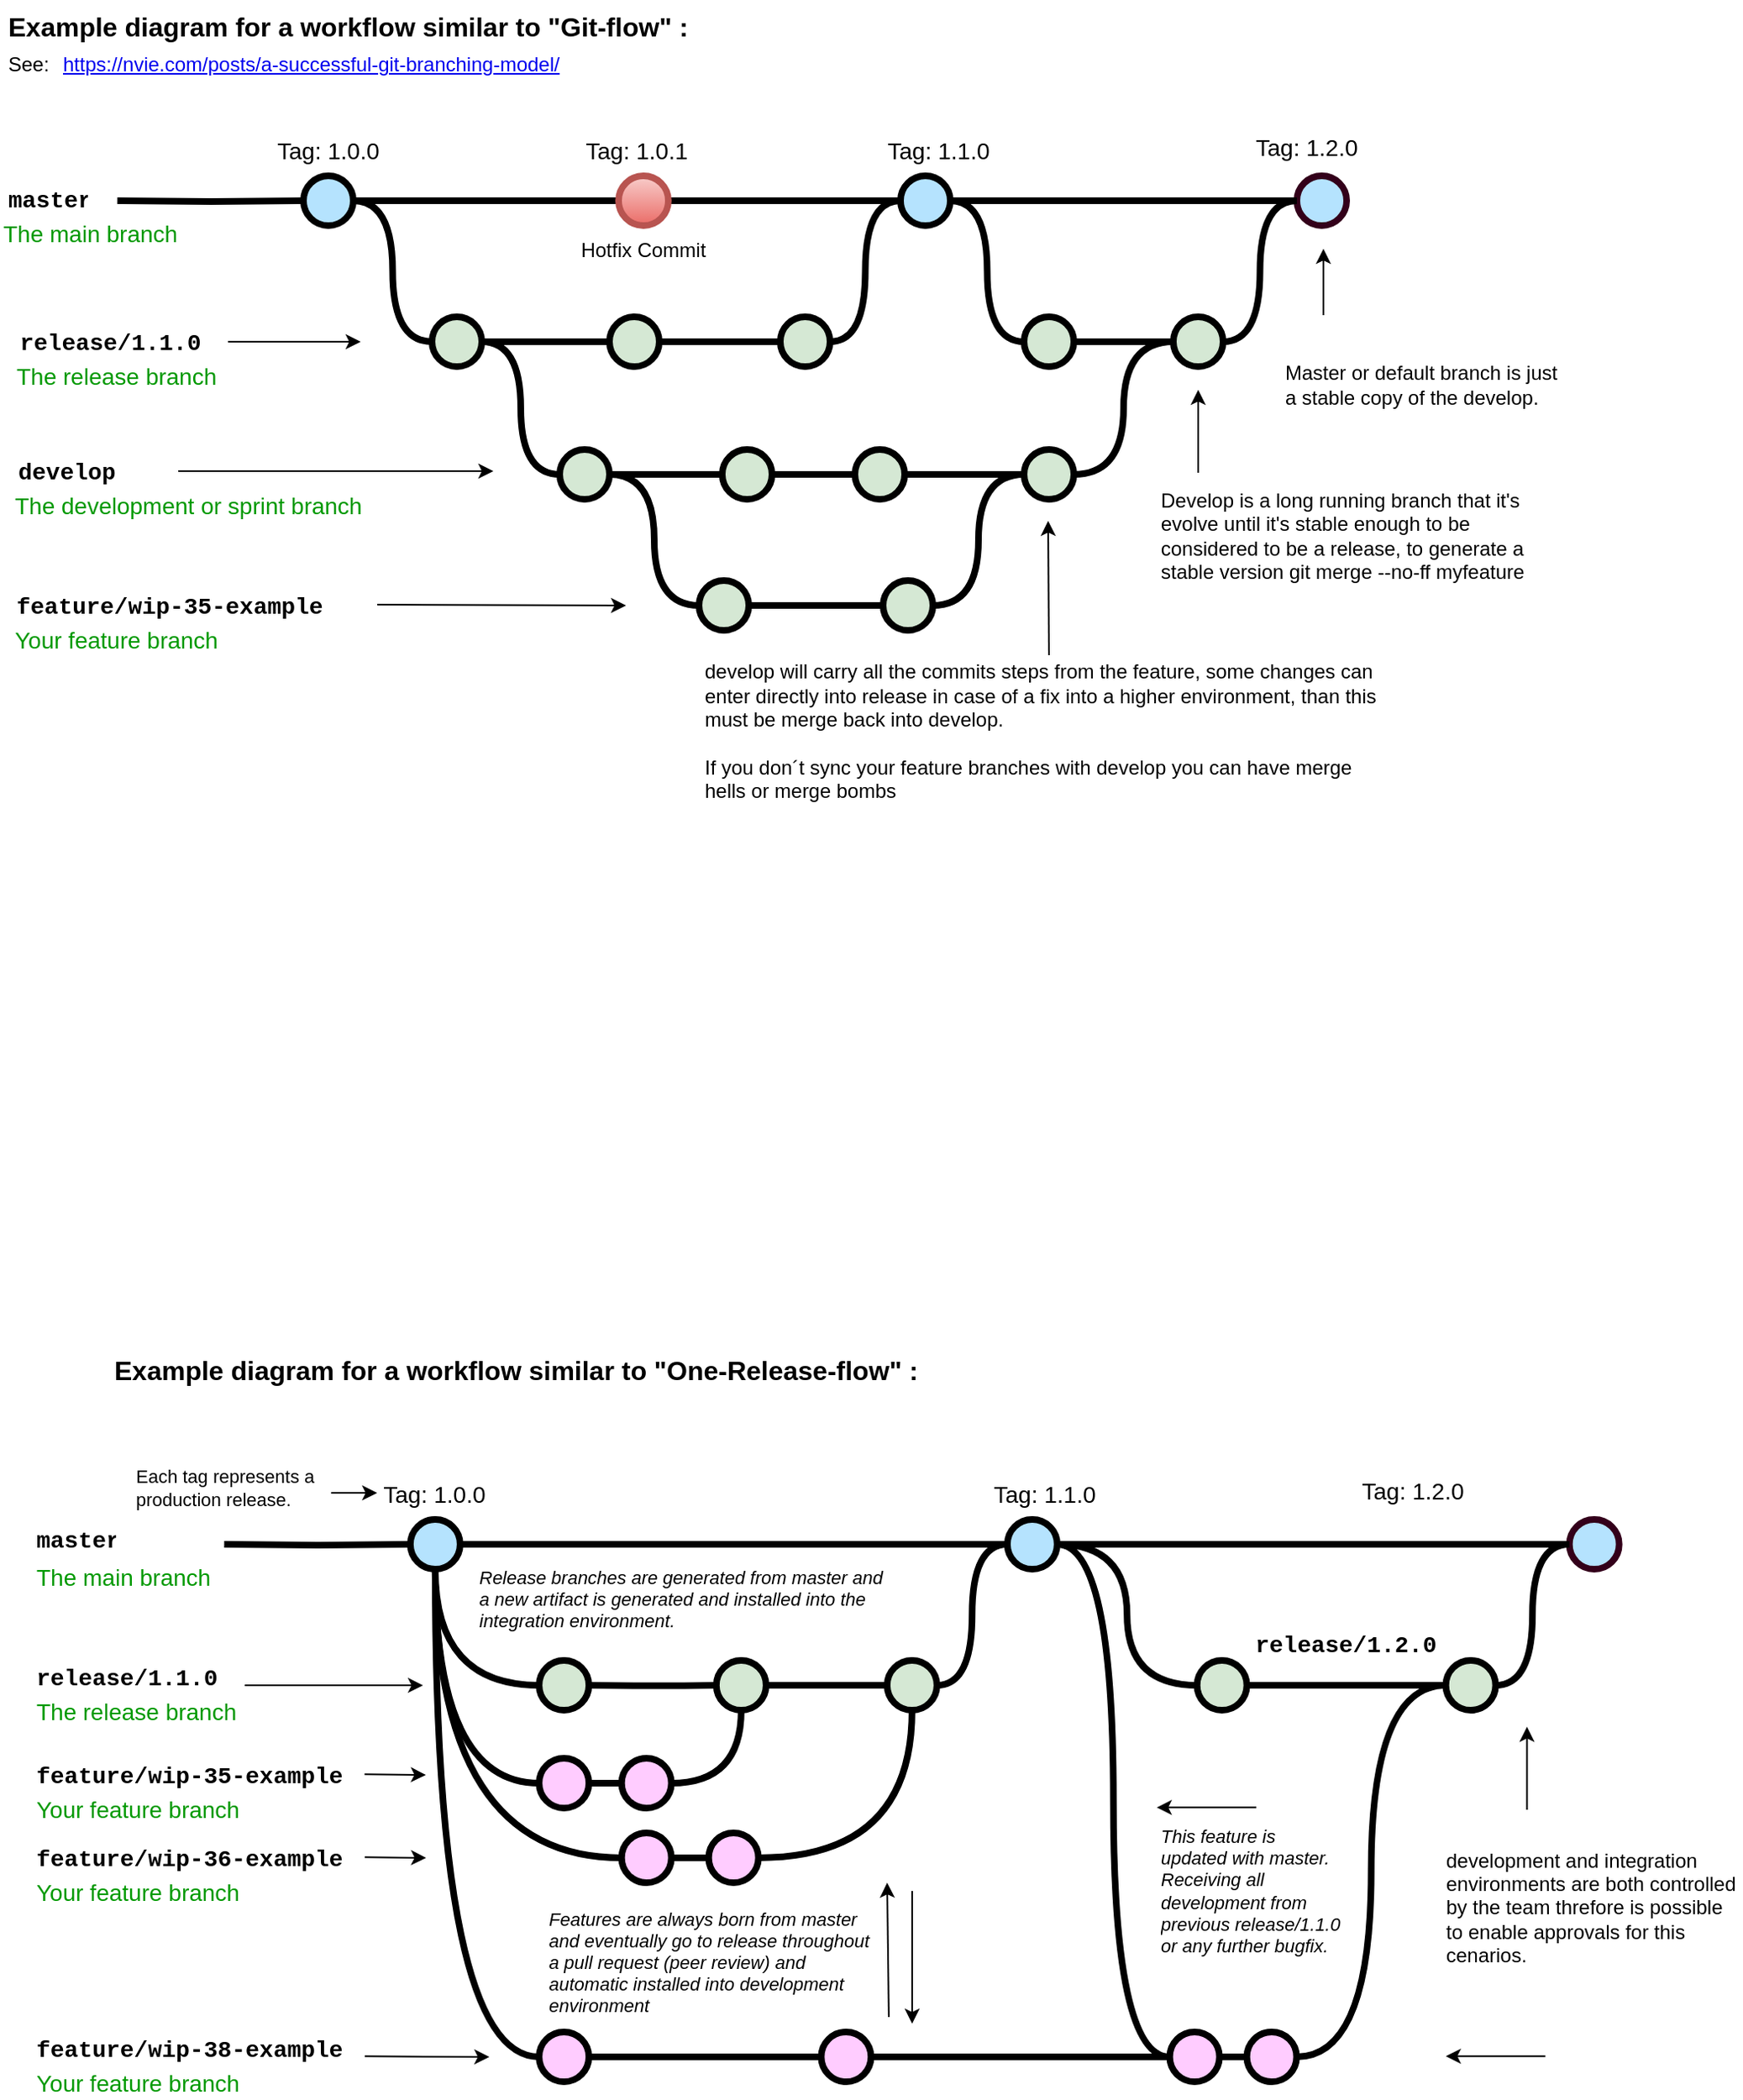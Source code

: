 <mxfile version="21.8.2" type="github">
  <diagram id="yPxyJZ8AM_hMuL3Unpa9" name="complex gitflow">
    <mxGraphModel dx="1155" dy="772" grid="1" gridSize="10" guides="1" tooltips="1" connect="1" arrows="1" fold="1" page="1" pageScale="1" pageWidth="1100" pageHeight="850" math="0" shadow="0">
      <root>
        <mxCell id="0" />
        <mxCell id="1" parent="0" />
        <mxCell id="uWUnNED6HEl2aK5fdaIb-7" value="Hotfix Commit" style="text;html=1;strokeColor=none;fillColor=none;align=center;verticalAlign=middle;whiteSpace=wrap;overflow=hidden;" parent="1" vertex="1">
          <mxGeometry x="358" y="156" width="80" height="30" as="geometry" />
        </mxCell>
        <mxCell id="uWUnNED6HEl2aK5fdaIb-8" value="" style="edgeStyle=orthogonalEdgeStyle;rounded=0;html=1;jettySize=auto;orthogonalLoop=1;plain-blue;endArrow=none;endFill=0;strokeWidth=4;strokeColor=#000000;entryX=0;entryY=0.5;entryDx=0;entryDy=0;entryPerimeter=0;" parent="1" source="uWUnNED6HEl2aK5fdaIb-10" target="9hBKPDzoitwpIBdzFDQ7-16" edge="1">
          <mxGeometry x="292.25" y="211" as="geometry">
            <mxPoint x="373" y="141" as="targetPoint" />
          </mxGeometry>
        </mxCell>
        <mxCell id="uWUnNED6HEl2aK5fdaIb-9" style="edgeStyle=orthogonalEdgeStyle;curved=1;rounded=0;html=1;exitX=1;exitY=0.5;exitPerimeter=0;entryX=0;entryY=0.5;entryPerimeter=0;endArrow=none;endFill=0;jettySize=auto;orthogonalLoop=1;strokeWidth=4;fontSize=15;" parent="1" source="uWUnNED6HEl2aK5fdaIb-10" target="uWUnNED6HEl2aK5fdaIb-15" edge="1">
          <mxGeometry relative="1" as="geometry" />
        </mxCell>
        <mxCell id="uWUnNED6HEl2aK5fdaIb-10" value="" style="verticalLabelPosition=bottom;verticalAlign=top;html=1;strokeWidth=4;shape=mxgraph.flowchart.on-page_reference;plain-blue;gradientColor=none;fillColor=#B5E3Fe;strokeColor=#000000;" parent="1" vertex="1">
          <mxGeometry x="193" y="126" width="30" height="30" as="geometry" />
        </mxCell>
        <mxCell id="uWUnNED6HEl2aK5fdaIb-80" value="" style="edgeStyle=orthogonalEdgeStyle;curved=1;rounded=0;orthogonalLoop=1;jettySize=auto;html=1;endArrow=none;endFill=0;strokeWidth=4;entryX=0;entryY=0.5;entryDx=0;entryDy=0;entryPerimeter=0;" parent="1" source="uWUnNED6HEl2aK5fdaIb-11" target="uWUnNED6HEl2aK5fdaIb-109" edge="1">
          <mxGeometry relative="1" as="geometry">
            <mxPoint x="665.25" y="141" as="targetPoint" />
          </mxGeometry>
        </mxCell>
        <mxCell id="uWUnNED6HEl2aK5fdaIb-105" style="edgeStyle=orthogonalEdgeStyle;curved=1;rounded=0;orthogonalLoop=1;jettySize=auto;html=1;exitX=1;exitY=0.5;exitDx=0;exitDy=0;exitPerimeter=0;entryX=0;entryY=0.5;entryDx=0;entryDy=0;entryPerimeter=0;endArrow=none;endFill=0;strokeWidth=4;fontFamily=Courier New;fontColor=#009900;" parent="1" source="uWUnNED6HEl2aK5fdaIb-11" target="uWUnNED6HEl2aK5fdaIb-104" edge="1">
          <mxGeometry relative="1" as="geometry" />
        </mxCell>
        <mxCell id="uWUnNED6HEl2aK5fdaIb-11" value="" style="verticalLabelPosition=bottom;verticalAlign=top;html=1;strokeWidth=4;shape=mxgraph.flowchart.on-page_reference;plain-blue;gradientColor=none;strokeColor=#000000;fillColor=#B5E3FE;" parent="1" vertex="1">
          <mxGeometry x="553" y="126" width="30" height="30" as="geometry" />
        </mxCell>
        <mxCell id="uWUnNED6HEl2aK5fdaIb-109" value="" style="verticalLabelPosition=bottom;verticalAlign=top;html=1;strokeWidth=4;shape=mxgraph.flowchart.on-page_reference;plain-blue;gradientColor=none;strokeColor=#33001A;fillColor=#B5E3FE;" parent="1" vertex="1">
          <mxGeometry x="792" y="126" width="30" height="30" as="geometry" />
        </mxCell>
        <mxCell id="uWUnNED6HEl2aK5fdaIb-12" value="" style="edgeStyle=orthogonalEdgeStyle;rounded=0;html=1;jettySize=auto;orthogonalLoop=1;strokeWidth=4;endArrow=none;endFill=0;" parent="1" target="uWUnNED6HEl2aK5fdaIb-10" edge="1">
          <mxGeometry x="192.25" y="211" as="geometry">
            <mxPoint x="80.75" y="141" as="sourcePoint" />
          </mxGeometry>
        </mxCell>
        <mxCell id="uWUnNED6HEl2aK5fdaIb-13" value="master" style="text;html=1;strokeColor=none;fillColor=none;align=center;verticalAlign=middle;whiteSpace=wrap;overflow=hidden;fontSize=14;fontStyle=1;fontFamily=Courier New;" parent="1" vertex="1">
          <mxGeometry x="13.75" y="120" width="50" height="42" as="geometry" />
        </mxCell>
        <mxCell id="uWUnNED6HEl2aK5fdaIb-14" style="edgeStyle=orthogonalEdgeStyle;curved=1;rounded=0;html=1;exitX=1;exitY=0.5;exitPerimeter=0;endArrow=none;endFill=0;jettySize=auto;orthogonalLoop=1;strokeWidth=4;fontSize=15;" parent="1" source="uWUnNED6HEl2aK5fdaIb-15" target="uWUnNED6HEl2aK5fdaIb-17" edge="1">
          <mxGeometry relative="1" as="geometry" />
        </mxCell>
        <mxCell id="uWUnNED6HEl2aK5fdaIb-15" value="" style="verticalLabelPosition=bottom;verticalAlign=top;html=1;strokeWidth=4;shape=mxgraph.flowchart.on-page_reference;plain-purple;gradientColor=none;strokeColor=#000000;fillColor=#D5E8D4;" parent="1" vertex="1">
          <mxGeometry x="270.5" y="211" width="30" height="30" as="geometry" />
        </mxCell>
        <mxCell id="uWUnNED6HEl2aK5fdaIb-16" style="edgeStyle=orthogonalEdgeStyle;curved=1;rounded=0;html=1;exitX=1;exitY=0.5;exitPerimeter=0;entryX=0;entryY=0.5;entryPerimeter=0;endArrow=none;endFill=0;jettySize=auto;orthogonalLoop=1;strokeWidth=4;fontSize=15;" parent="1" source="uWUnNED6HEl2aK5fdaIb-17" target="uWUnNED6HEl2aK5fdaIb-19" edge="1">
          <mxGeometry relative="1" as="geometry" />
        </mxCell>
        <mxCell id="uWUnNED6HEl2aK5fdaIb-17" value="" style="verticalLabelPosition=bottom;verticalAlign=top;html=1;strokeWidth=4;shape=mxgraph.flowchart.on-page_reference;plain-purple;gradientColor=none;strokeColor=#000000;fillColor=#D5E8D4;" parent="1" vertex="1">
          <mxGeometry x="377.5" y="211" width="30" height="30" as="geometry" />
        </mxCell>
        <mxCell id="uWUnNED6HEl2aK5fdaIb-18" style="edgeStyle=orthogonalEdgeStyle;curved=1;rounded=0;html=1;exitX=1;exitY=0.5;exitPerimeter=0;entryX=0;entryY=0.5;entryPerimeter=0;endArrow=none;endFill=0;jettySize=auto;orthogonalLoop=1;strokeWidth=4;fontSize=15;" parent="1" source="uWUnNED6HEl2aK5fdaIb-19" target="uWUnNED6HEl2aK5fdaIb-11" edge="1">
          <mxGeometry relative="1" as="geometry" />
        </mxCell>
        <mxCell id="uWUnNED6HEl2aK5fdaIb-19" value="" style="verticalLabelPosition=bottom;verticalAlign=top;html=1;strokeWidth=4;shape=mxgraph.flowchart.on-page_reference;plain-purple;gradientColor=none;strokeColor=#000000;fillColor=#D5E8D4;" parent="1" vertex="1">
          <mxGeometry x="480.5" y="211" width="30" height="30" as="geometry" />
        </mxCell>
        <mxCell id="uWUnNED6HEl2aK5fdaIb-20" value="release/1.1.0" style="text;html=1;strokeColor=none;fillColor=none;align=left;verticalAlign=middle;whiteSpace=wrap;overflow=hidden;fontSize=14;fontStyle=1;fontFamily=Courier New;" parent="1" vertex="1">
          <mxGeometry x="19.5" y="216" width="240" height="20" as="geometry" />
        </mxCell>
        <mxCell id="uWUnNED6HEl2aK5fdaIb-71" value="" style="edgeStyle=orthogonalEdgeStyle;rounded=0;orthogonalLoop=1;jettySize=auto;html=1;endArrow=none;endFill=0;strokeWidth=4;" parent="1" source="uWUnNED6HEl2aK5fdaIb-69" target="uWUnNED6HEl2aK5fdaIb-70" edge="1">
          <mxGeometry relative="1" as="geometry" />
        </mxCell>
        <mxCell id="uWUnNED6HEl2aK5fdaIb-75" style="edgeStyle=orthogonalEdgeStyle;rounded=0;orthogonalLoop=1;jettySize=auto;html=1;entryX=1;entryY=0.5;entryDx=0;entryDy=0;entryPerimeter=0;endArrow=none;endFill=0;strokeWidth=4;curved=1;" parent="1" source="uWUnNED6HEl2aK5fdaIb-69" target="uWUnNED6HEl2aK5fdaIb-15" edge="1">
          <mxGeometry relative="1" as="geometry" />
        </mxCell>
        <mxCell id="uWUnNED6HEl2aK5fdaIb-94" style="edgeStyle=orthogonalEdgeStyle;curved=1;rounded=0;orthogonalLoop=1;jettySize=auto;html=1;exitX=1;exitY=0.5;exitDx=0;exitDy=0;exitPerimeter=0;entryX=0;entryY=0.5;entryDx=0;entryDy=0;entryPerimeter=0;endArrow=none;endFill=0;strokeWidth=4;fontFamily=Courier New;fontColor=#009900;" parent="1" source="uWUnNED6HEl2aK5fdaIb-69" target="uWUnNED6HEl2aK5fdaIb-82" edge="1">
          <mxGeometry relative="1" as="geometry" />
        </mxCell>
        <mxCell id="uWUnNED6HEl2aK5fdaIb-69" value="" style="verticalLabelPosition=bottom;verticalAlign=top;html=1;strokeWidth=4;shape=mxgraph.flowchart.on-page_reference;plain-purple;gradientColor=none;strokeColor=#000000;fillColor=#D5E8D4;" parent="1" vertex="1">
          <mxGeometry x="347.5" y="291" width="30" height="30" as="geometry" />
        </mxCell>
        <mxCell id="uWUnNED6HEl2aK5fdaIb-78" value="" style="edgeStyle=orthogonalEdgeStyle;curved=1;rounded=0;orthogonalLoop=1;jettySize=auto;html=1;endArrow=none;endFill=0;strokeWidth=4;" parent="1" source="uWUnNED6HEl2aK5fdaIb-70" target="uWUnNED6HEl2aK5fdaIb-77" edge="1">
          <mxGeometry relative="1" as="geometry" />
        </mxCell>
        <mxCell id="uWUnNED6HEl2aK5fdaIb-70" value="" style="verticalLabelPosition=bottom;verticalAlign=top;html=1;strokeWidth=4;shape=mxgraph.flowchart.on-page_reference;plain-purple;gradientColor=none;strokeColor=#000000;fillColor=#D5E8D4;" parent="1" vertex="1">
          <mxGeometry x="445.5" y="291" width="30" height="30" as="geometry" />
        </mxCell>
        <mxCell id="uWUnNED6HEl2aK5fdaIb-96" value="" style="edgeStyle=orthogonalEdgeStyle;curved=1;rounded=0;orthogonalLoop=1;jettySize=auto;html=1;endArrow=none;endFill=0;strokeWidth=4;fontFamily=Courier New;fontColor=#009900;" parent="1" source="uWUnNED6HEl2aK5fdaIb-77" target="uWUnNED6HEl2aK5fdaIb-95" edge="1">
          <mxGeometry relative="1" as="geometry" />
        </mxCell>
        <mxCell id="uWUnNED6HEl2aK5fdaIb-77" value="" style="verticalLabelPosition=bottom;verticalAlign=top;html=1;strokeWidth=4;shape=mxgraph.flowchart.on-page_reference;plain-purple;gradientColor=none;strokeColor=#000000;fillColor=#D5E8D4;" parent="1" vertex="1">
          <mxGeometry x="525.5" y="291" width="30" height="30" as="geometry" />
        </mxCell>
        <mxCell id="uWUnNED6HEl2aK5fdaIb-108" style="edgeStyle=orthogonalEdgeStyle;curved=1;rounded=0;orthogonalLoop=1;jettySize=auto;html=1;entryX=0;entryY=0.5;entryDx=0;entryDy=0;entryPerimeter=0;endArrow=none;endFill=0;strokeWidth=4;fontFamily=Courier New;fontColor=#009900;" parent="1" source="uWUnNED6HEl2aK5fdaIb-95" target="uWUnNED6HEl2aK5fdaIb-106" edge="1">
          <mxGeometry relative="1" as="geometry" />
        </mxCell>
        <mxCell id="uWUnNED6HEl2aK5fdaIb-95" value="" style="verticalLabelPosition=bottom;verticalAlign=top;html=1;strokeWidth=4;shape=mxgraph.flowchart.on-page_reference;plain-purple;gradientColor=none;strokeColor=#000000;fillColor=#D5E8D4;" parent="1" vertex="1">
          <mxGeometry x="627.5" y="291" width="30" height="30" as="geometry" />
        </mxCell>
        <mxCell id="uWUnNED6HEl2aK5fdaIb-76" value="develop" style="text;html=1;strokeColor=none;fillColor=none;align=left;verticalAlign=middle;whiteSpace=wrap;overflow=hidden;fontSize=14;fontStyle=1;fontFamily=Courier New;" parent="1" vertex="1">
          <mxGeometry x="18.5" y="294" width="91" height="20" as="geometry" />
        </mxCell>
        <mxCell id="uWUnNED6HEl2aK5fdaIb-81" value="" style="edgeStyle=orthogonalEdgeStyle;rounded=0;orthogonalLoop=1;jettySize=auto;html=1;endArrow=none;endFill=0;strokeWidth=4;" parent="1" source="uWUnNED6HEl2aK5fdaIb-82" target="uWUnNED6HEl2aK5fdaIb-84" edge="1">
          <mxGeometry relative="1" as="geometry" />
        </mxCell>
        <mxCell id="uWUnNED6HEl2aK5fdaIb-82" value="" style="verticalLabelPosition=bottom;verticalAlign=top;html=1;strokeWidth=4;shape=mxgraph.flowchart.on-page_reference;plain-purple;gradientColor=none;strokeColor=#000000;fillColor=#D5E8D4;" parent="1" vertex="1">
          <mxGeometry x="431.5" y="370" width="30" height="30" as="geometry" />
        </mxCell>
        <mxCell id="uWUnNED6HEl2aK5fdaIb-97" style="edgeStyle=orthogonalEdgeStyle;curved=1;rounded=0;orthogonalLoop=1;jettySize=auto;html=1;exitX=1;exitY=0.5;exitDx=0;exitDy=0;exitPerimeter=0;entryX=0;entryY=0.5;entryDx=0;entryDy=0;entryPerimeter=0;endArrow=none;endFill=0;strokeWidth=4;fontFamily=Courier New;fontColor=#009900;" parent="1" source="uWUnNED6HEl2aK5fdaIb-84" target="uWUnNED6HEl2aK5fdaIb-95" edge="1">
          <mxGeometry relative="1" as="geometry" />
        </mxCell>
        <mxCell id="uWUnNED6HEl2aK5fdaIb-84" value="" style="verticalLabelPosition=bottom;verticalAlign=top;html=1;strokeWidth=4;shape=mxgraph.flowchart.on-page_reference;plain-purple;gradientColor=none;strokeColor=#000000;fillColor=#D5E8D4;" parent="1" vertex="1">
          <mxGeometry x="542.5" y="370" width="30" height="30" as="geometry" />
        </mxCell>
        <mxCell id="uWUnNED6HEl2aK5fdaIb-86" value="feature/wip-35-example feature" style="text;html=1;strokeColor=none;fillColor=none;align=left;verticalAlign=middle;whiteSpace=wrap;overflow=hidden;fontSize=14;fontStyle=1;fontFamily=Courier New;" parent="1" vertex="1">
          <mxGeometry x="18.25" y="375" width="240" height="20" as="geometry" />
        </mxCell>
        <mxCell id="uWUnNED6HEl2aK5fdaIb-87" value="The development or sprint branch" style="text;html=1;strokeColor=none;fillColor=none;align=left;verticalAlign=middle;whiteSpace=wrap;overflow=hidden;fontSize=14;fontStyle=0;fontColor=#009900;" parent="1" vertex="1">
          <mxGeometry x="16.5" y="314" width="240" height="20" as="geometry" />
        </mxCell>
        <mxCell id="uWUnNED6HEl2aK5fdaIb-88" value="Your feature branch" style="text;html=1;strokeColor=none;fillColor=none;align=left;verticalAlign=middle;whiteSpace=wrap;overflow=hidden;fontSize=14;fontStyle=0;fontColor=#009900;" parent="1" vertex="1">
          <mxGeometry x="16.5" y="395" width="240" height="20" as="geometry" />
        </mxCell>
        <mxCell id="uWUnNED6HEl2aK5fdaIb-89" value="The release branch" style="text;html=1;strokeColor=none;fillColor=none;align=left;verticalAlign=middle;whiteSpace=wrap;overflow=hidden;fontSize=14;fontStyle=0;fontColor=#009900;" parent="1" vertex="1">
          <mxGeometry x="17.5" y="236" width="240" height="20" as="geometry" />
        </mxCell>
        <mxCell id="uWUnNED6HEl2aK5fdaIb-90" value="The main branch&lt;br&gt;" style="text;html=1;strokeColor=none;fillColor=none;align=left;verticalAlign=middle;whiteSpace=wrap;overflow=hidden;fontSize=14;fontStyle=0;fontColor=#009900;" parent="1" vertex="1">
          <mxGeometry x="10" y="150" width="146.75" height="20" as="geometry" />
        </mxCell>
        <mxCell id="uWUnNED6HEl2aK5fdaIb-91" value="" style="endArrow=classic;html=1;strokeWidth=1;fontFamily=Courier New;fontColor=#009900;" parent="1" edge="1">
          <mxGeometry width="50" height="50" relative="1" as="geometry">
            <mxPoint x="237.5" y="384.5" as="sourcePoint" />
            <mxPoint x="387.5" y="385" as="targetPoint" />
          </mxGeometry>
        </mxCell>
        <mxCell id="uWUnNED6HEl2aK5fdaIb-92" value="" style="endArrow=classic;html=1;strokeWidth=1;fontFamily=Courier New;fontColor=#009900;" parent="1" edge="1">
          <mxGeometry width="50" height="50" relative="1" as="geometry">
            <mxPoint x="117.5" y="304" as="sourcePoint" />
            <mxPoint x="307.5" y="304" as="targetPoint" />
          </mxGeometry>
        </mxCell>
        <mxCell id="uWUnNED6HEl2aK5fdaIb-93" value="" style="endArrow=classic;html=1;strokeWidth=1;fontFamily=Courier New;fontColor=#009900;" parent="1" edge="1">
          <mxGeometry width="50" height="50" relative="1" as="geometry">
            <mxPoint x="147.5" y="226" as="sourcePoint" />
            <mxPoint x="227.5" y="226" as="targetPoint" />
          </mxGeometry>
        </mxCell>
        <mxCell id="uWUnNED6HEl2aK5fdaIb-101" value="Tag: 1.1.0" style="text;html=1;strokeColor=none;fillColor=none;align=center;verticalAlign=middle;whiteSpace=wrap;overflow=hidden;fontSize=14;" parent="1" vertex="1">
          <mxGeometry x="521" y="100" width="110" height="20" as="geometry" />
        </mxCell>
        <mxCell id="uWUnNED6HEl2aK5fdaIb-103" value="Tag: 1.0.0" style="text;html=1;strokeColor=none;fillColor=none;align=center;verticalAlign=middle;whiteSpace=wrap;overflow=hidden;fontSize=14;" parent="1" vertex="1">
          <mxGeometry x="173" y="100" width="70" height="20" as="geometry" />
        </mxCell>
        <mxCell id="uWUnNED6HEl2aK5fdaIb-107" value="" style="edgeStyle=orthogonalEdgeStyle;curved=1;rounded=0;orthogonalLoop=1;jettySize=auto;html=1;endArrow=none;endFill=0;strokeWidth=4;fontFamily=Courier New;fontColor=#009900;" parent="1" source="uWUnNED6HEl2aK5fdaIb-104" target="uWUnNED6HEl2aK5fdaIb-106" edge="1">
          <mxGeometry relative="1" as="geometry" />
        </mxCell>
        <mxCell id="uWUnNED6HEl2aK5fdaIb-104" value="" style="verticalLabelPosition=bottom;verticalAlign=top;html=1;strokeWidth=4;shape=mxgraph.flowchart.on-page_reference;plain-purple;gradientColor=none;strokeColor=#000000;fillColor=#D5E8D4;" parent="1" vertex="1">
          <mxGeometry x="627.5" y="211" width="30" height="30" as="geometry" />
        </mxCell>
        <mxCell id="uWUnNED6HEl2aK5fdaIb-115" style="edgeStyle=orthogonalEdgeStyle;curved=1;rounded=0;orthogonalLoop=1;jettySize=auto;html=1;entryX=0;entryY=0.5;entryDx=0;entryDy=0;entryPerimeter=0;endArrow=none;endFill=0;strokeWidth=4;fontFamily=Courier New;fontColor=#009900;" parent="1" source="uWUnNED6HEl2aK5fdaIb-106" target="uWUnNED6HEl2aK5fdaIb-109" edge="1">
          <mxGeometry relative="1" as="geometry" />
        </mxCell>
        <mxCell id="uWUnNED6HEl2aK5fdaIb-106" value="" style="verticalLabelPosition=bottom;verticalAlign=top;html=1;strokeWidth=4;shape=mxgraph.flowchart.on-page_reference;plain-purple;gradientColor=none;strokeColor=#000000;fillColor=#D5E8D4;" parent="1" vertex="1">
          <mxGeometry x="717.5" y="211" width="30" height="30" as="geometry" />
        </mxCell>
        <mxCell id="uWUnNED6HEl2aK5fdaIb-116" value="Tag: 1.2.0" style="text;html=1;strokeColor=none;fillColor=none;align=center;verticalAlign=middle;whiteSpace=wrap;overflow=hidden;fontSize=14;" parent="1" vertex="1">
          <mxGeometry x="743" y="98" width="110" height="20" as="geometry" />
        </mxCell>
        <mxCell id="uWUnNED6HEl2aK5fdaIb-117" value="" style="endArrow=classic;html=1;strokeWidth=1;fontFamily=Courier New;fontColor=#009900;exitX=0.5;exitY=0;exitDx=0;exitDy=0;" parent="1" source="fSnZ5vnYTslC5NarKmr_-5" edge="1">
          <mxGeometry width="50" height="50" relative="1" as="geometry">
            <mxPoint x="642" y="565.5" as="sourcePoint" />
            <mxPoint x="642" y="334" as="targetPoint" />
          </mxGeometry>
        </mxCell>
        <mxCell id="fSnZ5vnYTslC5NarKmr_-1" value="" style="endArrow=classic;html=1;strokeWidth=1;fontFamily=Courier New;fontColor=#009900;" parent="1" edge="1">
          <mxGeometry width="50" height="50" relative="1" as="geometry">
            <mxPoint x="732.5" y="305" as="sourcePoint" />
            <mxPoint x="732.5" y="255" as="targetPoint" />
          </mxGeometry>
        </mxCell>
        <mxCell id="fSnZ5vnYTslC5NarKmr_-4" value="Develop is a long running branch that it&#39;s evolve until it&#39;s stable enough to be considered to be a release, to generate a stable version git merge --no-ff myfeature&lt;span style=&quot;text-align: center&quot;&gt;&lt;br&gt;&lt;/span&gt;" style="text;html=1;strokeColor=none;fillColor=none;align=left;verticalAlign=middle;whiteSpace=wrap;overflow=hidden;fontSize=12;fontStyle=0;fontColor=#000000;" parent="1" vertex="1">
          <mxGeometry x="707.5" y="305" width="223.25" height="75" as="geometry" />
        </mxCell>
        <mxCell id="fSnZ5vnYTslC5NarKmr_-5" value="&lt;div style=&quot;&quot;&gt;&lt;span&gt;develop will carry all the commits steps from the feature, some changes can enter directly into release in case of a fix into a higher environment, than this must be merge back into develop.&amp;nbsp;&lt;br&gt;&lt;br&gt;If you don´t sync your feature branches with develop you can have merge hells or merge bombs&lt;/span&gt;&lt;/div&gt;&lt;div style=&quot;&quot;&gt;&lt;span&gt;&lt;br&gt;&lt;/span&gt;&lt;/div&gt;" style="text;html=1;strokeColor=none;fillColor=none;align=left;verticalAlign=middle;whiteSpace=wrap;overflow=hidden;fontSize=12;fontStyle=0;fontColor=#000000;" parent="1" vertex="1">
          <mxGeometry x="433.38" y="415" width="418.25" height="105" as="geometry" />
        </mxCell>
        <UserObject label="Example diagram for a workflow similar to &quot;Git-flow&quot; :" link="https://nvie.com/posts/a-successful-git-branching-model/" id="9hBKPDzoitwpIBdzFDQ7-2">
          <mxCell style="text;whiteSpace=wrap;html=1;fontStyle=1;fontSize=16;" parent="1" vertex="1">
            <mxGeometry x="13" y="20" width="427.75" height="20" as="geometry" />
          </mxCell>
        </UserObject>
        <UserObject label="&lt;a href=&quot;https://nvie.com/posts/a-successful-git-branching-model/&quot;&gt;https://nvie.com/posts/a-successful-git-branching-model/&lt;/a&gt;" link="https://nvie.com/posts/a-successful-git-branching-model/" id="9hBKPDzoitwpIBdzFDQ7-3">
          <mxCell style="text;whiteSpace=wrap;html=1;" parent="1" vertex="1">
            <mxGeometry x="45.75" y="45" width="355" height="20" as="geometry" />
          </mxCell>
        </UserObject>
        <UserObject label="See:" link="https://nvie.com/posts/a-successful-git-branching-model/" id="9hBKPDzoitwpIBdzFDQ7-7">
          <mxCell style="text;whiteSpace=wrap;html=1;" parent="1" vertex="1">
            <mxGeometry x="13" y="45" width="32.75" height="20" as="geometry" />
          </mxCell>
        </UserObject>
        <mxCell id="9hBKPDzoitwpIBdzFDQ7-14" value="" style="endArrow=classic;html=1;strokeWidth=1;fontFamily=Courier New;fontColor=#009900;" parent="1" edge="1">
          <mxGeometry width="50" height="50" relative="1" as="geometry">
            <mxPoint x="808" y="210" as="sourcePoint" />
            <mxPoint x="808" y="170" as="targetPoint" />
          </mxGeometry>
        </mxCell>
        <mxCell id="9hBKPDzoitwpIBdzFDQ7-15" value="&lt;span style=&quot;text-align: center&quot;&gt;Master or default branch is just a stable copy of the develop.&lt;br&gt;&lt;/span&gt;" style="text;html=1;strokeColor=none;fillColor=none;align=left;verticalAlign=middle;whiteSpace=wrap;overflow=hidden;fontSize=12;fontStyle=0;fontColor=#000000;" parent="1" vertex="1">
          <mxGeometry x="783" y="211" width="167.75" height="81" as="geometry" />
        </mxCell>
        <mxCell id="9hBKPDzoitwpIBdzFDQ7-21" value="" style="edgeStyle=orthogonalEdgeStyle;rounded=0;orthogonalLoop=1;jettySize=auto;html=1;fontSize=15;endArrow=none;endFill=0;strokeWidth=4;entryX=0;entryY=0.5;entryDx=0;entryDy=0;entryPerimeter=0;" parent="1" source="9hBKPDzoitwpIBdzFDQ7-16" target="uWUnNED6HEl2aK5fdaIb-11" edge="1">
          <mxGeometry relative="1" as="geometry">
            <mxPoint x="491" y="141" as="targetPoint" />
          </mxGeometry>
        </mxCell>
        <mxCell id="9hBKPDzoitwpIBdzFDQ7-16" value="" style="verticalLabelPosition=bottom;verticalAlign=top;html=1;strokeWidth=4;shape=mxgraph.flowchart.on-page_reference;plain-blue;gradientColor=#EA6B66;strokeColor=#B85450;fillColor=#F8CECC;" parent="1" vertex="1">
          <mxGeometry x="383" y="126" width="30" height="30" as="geometry" />
        </mxCell>
        <mxCell id="9hBKPDzoitwpIBdzFDQ7-61" value="Tag: 1.0.1" style="text;html=1;strokeColor=none;fillColor=none;align=center;verticalAlign=middle;whiteSpace=wrap;overflow=hidden;fontSize=14;" parent="1" vertex="1">
          <mxGeometry x="359.25" y="100" width="70" height="20" as="geometry" />
        </mxCell>
        <mxCell id="QDM2Al_dsE5SoyRe2S7c-2" value="" style="edgeStyle=orthogonalEdgeStyle;rounded=0;html=1;jettySize=auto;orthogonalLoop=1;plain-blue;endArrow=none;endFill=0;strokeWidth=4;strokeColor=#000000;" edge="1" parent="1" source="QDM2Al_dsE5SoyRe2S7c-4">
          <mxGeometry x="292.25" y="211" as="geometry">
            <mxPoint x="475.07" y="951" as="targetPoint" />
          </mxGeometry>
        </mxCell>
        <mxCell id="QDM2Al_dsE5SoyRe2S7c-4" value="" style="verticalLabelPosition=bottom;verticalAlign=top;html=1;strokeWidth=4;shape=mxgraph.flowchart.on-page_reference;plain-blue;gradientColor=none;fillColor=#B5E3Fe;strokeColor=#000000;" vertex="1" parent="1">
          <mxGeometry x="257.44" y="936" width="30" height="30" as="geometry" />
        </mxCell>
        <mxCell id="QDM2Al_dsE5SoyRe2S7c-5" value="" style="edgeStyle=orthogonalEdgeStyle;curved=1;rounded=0;orthogonalLoop=1;jettySize=auto;html=1;endArrow=none;endFill=0;strokeWidth=4;entryX=0;entryY=0.5;entryDx=0;entryDy=0;entryPerimeter=0;" edge="1" parent="1" source="QDM2Al_dsE5SoyRe2S7c-7" target="QDM2Al_dsE5SoyRe2S7c-8">
          <mxGeometry relative="1" as="geometry">
            <mxPoint x="729.69" y="951" as="targetPoint" />
          </mxGeometry>
        </mxCell>
        <mxCell id="QDM2Al_dsE5SoyRe2S7c-6" style="edgeStyle=orthogonalEdgeStyle;curved=1;rounded=0;orthogonalLoop=1;jettySize=auto;html=1;exitX=1;exitY=0.5;exitDx=0;exitDy=0;exitPerimeter=0;entryX=0;entryY=0.5;entryDx=0;entryDy=0;entryPerimeter=0;endArrow=none;endFill=0;strokeWidth=4;fontFamily=Courier New;fontColor=#009900;" edge="1" parent="1" source="QDM2Al_dsE5SoyRe2S7c-7" target="QDM2Al_dsE5SoyRe2S7c-44">
          <mxGeometry relative="1" as="geometry" />
        </mxCell>
        <mxCell id="QDM2Al_dsE5SoyRe2S7c-7" value="" style="verticalLabelPosition=bottom;verticalAlign=top;html=1;strokeWidth=4;shape=mxgraph.flowchart.on-page_reference;plain-blue;gradientColor=none;strokeColor=#000000;fillColor=#B5E3FE;" vertex="1" parent="1">
          <mxGeometry x="617.44" y="936" width="30" height="30" as="geometry" />
        </mxCell>
        <mxCell id="QDM2Al_dsE5SoyRe2S7c-8" value="" style="verticalLabelPosition=bottom;verticalAlign=top;html=1;strokeWidth=4;shape=mxgraph.flowchart.on-page_reference;plain-blue;gradientColor=none;strokeColor=#33001A;fillColor=#B5E3FE;" vertex="1" parent="1">
          <mxGeometry x="956.32" y="936" width="30" height="30" as="geometry" />
        </mxCell>
        <mxCell id="QDM2Al_dsE5SoyRe2S7c-9" value="" style="edgeStyle=orthogonalEdgeStyle;rounded=0;html=1;jettySize=auto;orthogonalLoop=1;strokeWidth=4;endArrow=none;endFill=0;" edge="1" parent="1" target="QDM2Al_dsE5SoyRe2S7c-4">
          <mxGeometry x="192.25" y="211" as="geometry">
            <mxPoint x="145.19" y="951" as="sourcePoint" />
          </mxGeometry>
        </mxCell>
        <mxCell id="QDM2Al_dsE5SoyRe2S7c-10" value="master" style="text;html=1;strokeColor=none;fillColor=none;align=left;verticalAlign=middle;whiteSpace=wrap;overflow=hidden;fontSize=14;fontStyle=1;fontFamily=Courier New;" vertex="1" parent="1">
          <mxGeometry x="30" y="928" width="50" height="42" as="geometry" />
        </mxCell>
        <mxCell id="QDM2Al_dsE5SoyRe2S7c-11" style="edgeStyle=orthogonalEdgeStyle;curved=1;rounded=0;html=1;exitX=1;exitY=0.5;exitPerimeter=0;endArrow=none;endFill=0;jettySize=auto;orthogonalLoop=1;strokeWidth=4;fontSize=15;" edge="1" parent="1" target="QDM2Al_dsE5SoyRe2S7c-14">
          <mxGeometry relative="1" as="geometry">
            <mxPoint x="364.94" y="1036" as="sourcePoint" />
          </mxGeometry>
        </mxCell>
        <mxCell id="QDM2Al_dsE5SoyRe2S7c-13" style="edgeStyle=orthogonalEdgeStyle;curved=1;rounded=0;html=1;exitX=1;exitY=0.5;exitPerimeter=0;entryX=0;entryY=0.5;entryPerimeter=0;endArrow=none;endFill=0;jettySize=auto;orthogonalLoop=1;strokeWidth=4;fontSize=15;" edge="1" parent="1" source="QDM2Al_dsE5SoyRe2S7c-14" target="QDM2Al_dsE5SoyRe2S7c-16">
          <mxGeometry relative="1" as="geometry" />
        </mxCell>
        <mxCell id="QDM2Al_dsE5SoyRe2S7c-14" value="" style="verticalLabelPosition=bottom;verticalAlign=top;html=1;strokeWidth=4;shape=mxgraph.flowchart.on-page_reference;plain-purple;gradientColor=none;strokeColor=#000000;fillColor=#D5E8D4;" vertex="1" parent="1">
          <mxGeometry x="441.94" y="1021" width="30" height="30" as="geometry" />
        </mxCell>
        <mxCell id="QDM2Al_dsE5SoyRe2S7c-15" style="edgeStyle=orthogonalEdgeStyle;curved=1;rounded=0;html=1;exitX=1;exitY=0.5;exitPerimeter=0;entryX=0;entryY=0.5;entryPerimeter=0;endArrow=none;endFill=0;jettySize=auto;orthogonalLoop=1;strokeWidth=4;fontSize=15;" edge="1" parent="1" source="QDM2Al_dsE5SoyRe2S7c-16" target="QDM2Al_dsE5SoyRe2S7c-7">
          <mxGeometry relative="1" as="geometry" />
        </mxCell>
        <mxCell id="QDM2Al_dsE5SoyRe2S7c-16" value="" style="verticalLabelPosition=bottom;verticalAlign=top;html=1;strokeWidth=4;shape=mxgraph.flowchart.on-page_reference;plain-purple;gradientColor=none;strokeColor=#000000;fillColor=#D5E8D4;" vertex="1" parent="1">
          <mxGeometry x="544.94" y="1021" width="30" height="30" as="geometry" />
        </mxCell>
        <mxCell id="QDM2Al_dsE5SoyRe2S7c-17" value="release/1.2.0" style="text;html=1;strokeColor=none;fillColor=none;align=left;verticalAlign=middle;whiteSpace=wrap;overflow=hidden;fontSize=14;fontStyle=1;fontFamily=Courier New;" vertex="1" parent="1">
          <mxGeometry x="765.07" y="1001" width="119.25" height="20" as="geometry" />
        </mxCell>
        <mxCell id="QDM2Al_dsE5SoyRe2S7c-29" value="" style="edgeStyle=orthogonalEdgeStyle;rounded=0;orthogonalLoop=1;jettySize=auto;html=1;endArrow=none;endFill=0;strokeWidth=4;" edge="1" parent="1" source="QDM2Al_dsE5SoyRe2S7c-30" target="QDM2Al_dsE5SoyRe2S7c-32">
          <mxGeometry relative="1" as="geometry" />
        </mxCell>
        <mxCell id="QDM2Al_dsE5SoyRe2S7c-32" value="" style="verticalLabelPosition=bottom;verticalAlign=top;html=1;strokeWidth=4;shape=mxgraph.flowchart.on-page_reference;plain-purple;gradientColor=none;strokeColor=#000000;fillColor=#FFCCFF;" vertex="1" parent="1">
          <mxGeometry x="384.82" y="1080" width="30" height="30" as="geometry" />
        </mxCell>
        <mxCell id="QDM2Al_dsE5SoyRe2S7c-33" value="feature/wip-35-example feature" style="text;html=1;strokeColor=none;fillColor=none;align=left;verticalAlign=middle;whiteSpace=wrap;overflow=hidden;fontSize=14;fontStyle=1;fontFamily=Courier New;" vertex="1" parent="1">
          <mxGeometry x="30" y="1080" width="187.75" height="20" as="geometry" />
        </mxCell>
        <mxCell id="QDM2Al_dsE5SoyRe2S7c-35" value="Your feature branch" style="text;html=1;strokeColor=none;fillColor=none;align=left;verticalAlign=middle;whiteSpace=wrap;overflow=hidden;fontSize=14;fontStyle=0;fontColor=#009900;" vertex="1" parent="1">
          <mxGeometry x="30" y="1150" width="127.63" height="20" as="geometry" />
        </mxCell>
        <mxCell id="QDM2Al_dsE5SoyRe2S7c-36" value="The release branch" style="text;html=1;strokeColor=none;fillColor=none;align=left;verticalAlign=middle;whiteSpace=wrap;overflow=hidden;fontSize=14;fontStyle=0;fontColor=#009900;" vertex="1" parent="1">
          <mxGeometry x="30" y="1041" width="127.63" height="20" as="geometry" />
        </mxCell>
        <mxCell id="QDM2Al_dsE5SoyRe2S7c-37" value="The main branch&lt;br&gt;" style="text;html=1;strokeColor=none;fillColor=none;align=left;verticalAlign=middle;whiteSpace=wrap;overflow=hidden;fontSize=14;fontStyle=0;fontColor=#009900;" vertex="1" parent="1">
          <mxGeometry x="30" y="960" width="146.75" height="20" as="geometry" />
        </mxCell>
        <mxCell id="QDM2Al_dsE5SoyRe2S7c-40" value="" style="endArrow=classic;html=1;strokeWidth=1;fontFamily=Courier New;fontColor=#009900;exitX=1;exitY=0.75;exitDx=0;exitDy=0;" edge="1" parent="1" source="QDM2Al_dsE5SoyRe2S7c-68">
          <mxGeometry width="50" height="50" relative="1" as="geometry">
            <mxPoint x="211.94" y="1036" as="sourcePoint" />
            <mxPoint x="265.07" y="1036" as="targetPoint" />
          </mxGeometry>
        </mxCell>
        <mxCell id="QDM2Al_dsE5SoyRe2S7c-41" value="Tag: 1.1.0" style="text;html=1;strokeColor=none;fillColor=none;align=center;verticalAlign=middle;whiteSpace=wrap;overflow=hidden;fontSize=14;" vertex="1" parent="1">
          <mxGeometry x="585.44" y="910" width="110" height="20" as="geometry" />
        </mxCell>
        <mxCell id="QDM2Al_dsE5SoyRe2S7c-42" value="Tag: 1.0.0" style="text;html=1;strokeColor=none;fillColor=none;align=center;verticalAlign=middle;whiteSpace=wrap;overflow=hidden;fontSize=14;" vertex="1" parent="1">
          <mxGeometry x="237.44" y="910" width="70" height="20" as="geometry" />
        </mxCell>
        <mxCell id="QDM2Al_dsE5SoyRe2S7c-43" value="" style="edgeStyle=orthogonalEdgeStyle;curved=1;rounded=0;orthogonalLoop=1;jettySize=auto;html=1;endArrow=none;endFill=0;strokeWidth=4;fontFamily=Courier New;fontColor=#009900;" edge="1" parent="1" source="QDM2Al_dsE5SoyRe2S7c-44" target="QDM2Al_dsE5SoyRe2S7c-46">
          <mxGeometry relative="1" as="geometry" />
        </mxCell>
        <mxCell id="QDM2Al_dsE5SoyRe2S7c-44" value="" style="verticalLabelPosition=bottom;verticalAlign=top;html=1;strokeWidth=4;shape=mxgraph.flowchart.on-page_reference;plain-purple;gradientColor=none;strokeColor=#000000;fillColor=#D5E8D4;" vertex="1" parent="1">
          <mxGeometry x="731.82" y="1021" width="30" height="30" as="geometry" />
        </mxCell>
        <mxCell id="QDM2Al_dsE5SoyRe2S7c-45" style="edgeStyle=orthogonalEdgeStyle;curved=1;rounded=0;orthogonalLoop=1;jettySize=auto;html=1;entryX=0;entryY=0.5;entryDx=0;entryDy=0;entryPerimeter=0;endArrow=none;endFill=0;strokeWidth=4;fontFamily=Courier New;fontColor=#009900;" edge="1" parent="1" source="QDM2Al_dsE5SoyRe2S7c-46" target="QDM2Al_dsE5SoyRe2S7c-8">
          <mxGeometry relative="1" as="geometry" />
        </mxCell>
        <mxCell id="QDM2Al_dsE5SoyRe2S7c-46" value="" style="verticalLabelPosition=bottom;verticalAlign=top;html=1;strokeWidth=4;shape=mxgraph.flowchart.on-page_reference;plain-purple;gradientColor=none;strokeColor=#000000;fillColor=#D5E8D4;" vertex="1" parent="1">
          <mxGeometry x="881.82" y="1021" width="30" height="30" as="geometry" />
        </mxCell>
        <mxCell id="QDM2Al_dsE5SoyRe2S7c-47" value="Tag: 1.2.0" style="text;html=1;strokeColor=none;fillColor=none;align=center;verticalAlign=middle;whiteSpace=wrap;overflow=hidden;fontSize=14;" vertex="1" parent="1">
          <mxGeometry x="807.44" y="908" width="110" height="20" as="geometry" />
        </mxCell>
        <mxCell id="QDM2Al_dsE5SoyRe2S7c-52" value="" style="edgeStyle=orthogonalEdgeStyle;rounded=0;orthogonalLoop=1;jettySize=auto;html=1;fontSize=12;fontColor=#000000;entryX=0;entryY=0.5;entryDx=0;entryDy=0;" edge="1" parent="1" source="QDM2Al_dsE5SoyRe2S7c-53" target="QDM2Al_dsE5SoyRe2S7c-42">
          <mxGeometry relative="1" as="geometry">
            <mxPoint x="217.44" y="920" as="targetPoint" />
            <Array as="points">
              <mxPoint x="217.44" y="920" />
              <mxPoint x="217.44" y="920" />
            </Array>
          </mxGeometry>
        </mxCell>
        <mxCell id="QDM2Al_dsE5SoyRe2S7c-53" value="&lt;span style=&quot;text-align: center; font-size: 11px;&quot;&gt;Each tag represents a production release.&lt;/span&gt;" style="text;html=1;strokeColor=none;fillColor=none;align=left;verticalAlign=middle;whiteSpace=wrap;overflow=hidden;fontSize=11;fontStyle=0;fontColor=#000000;" vertex="1" parent="1">
          <mxGeometry x="89.69" y="898" width="120" height="38" as="geometry" />
        </mxCell>
        <UserObject label="Example diagram for a workflow similar to &quot;One-Release-flow&quot; :" link="https://nvie.com/posts/a-successful-git-branching-model/" id="QDM2Al_dsE5SoyRe2S7c-54">
          <mxCell style="text;whiteSpace=wrap;html=1;fontStyle=1;fontSize=16;" vertex="1" parent="1">
            <mxGeometry x="77.44" y="830" width="517.63" height="20" as="geometry" />
          </mxCell>
        </UserObject>
        <mxCell id="QDM2Al_dsE5SoyRe2S7c-59" value="" style="edgeStyle=orthogonalEdgeStyle;rounded=0;orthogonalLoop=1;jettySize=auto;html=1;fontSize=15;endArrow=none;endFill=0;strokeWidth=4;entryX=0;entryY=0.5;entryDx=0;entryDy=0;entryPerimeter=0;exitX=1;exitY=0.5;exitDx=0;exitDy=0;exitPerimeter=0;" edge="1" parent="1" source="QDM2Al_dsE5SoyRe2S7c-4" target="QDM2Al_dsE5SoyRe2S7c-7">
          <mxGeometry relative="1" as="geometry">
            <mxPoint x="555.44" y="951" as="targetPoint" />
            <mxPoint x="477.44" y="951" as="sourcePoint" />
          </mxGeometry>
        </mxCell>
        <mxCell id="QDM2Al_dsE5SoyRe2S7c-30" value="" style="verticalLabelPosition=bottom;verticalAlign=top;html=1;strokeWidth=4;shape=mxgraph.flowchart.on-page_reference;plain-purple;gradientColor=none;strokeColor=#000000;fillColor=#FFCCFF;" vertex="1" parent="1">
          <mxGeometry x="335.07" y="1080" width="30" height="30" as="geometry" />
        </mxCell>
        <mxCell id="QDM2Al_dsE5SoyRe2S7c-66" value="" style="verticalLabelPosition=bottom;verticalAlign=top;html=1;strokeWidth=4;shape=mxgraph.flowchart.on-page_reference;plain-purple;gradientColor=none;strokeColor=#000000;fillColor=#D5E8D4;" vertex="1" parent="1">
          <mxGeometry x="335.07" y="1021" width="30" height="30" as="geometry" />
        </mxCell>
        <mxCell id="QDM2Al_dsE5SoyRe2S7c-68" value="release/1.1.0" style="text;html=1;strokeColor=none;fillColor=none;align=left;verticalAlign=middle;whiteSpace=wrap;overflow=hidden;fontSize=14;fontStyle=1;fontFamily=Courier New;" vertex="1" parent="1">
          <mxGeometry x="30" y="1021" width="127.63" height="20" as="geometry" />
        </mxCell>
        <mxCell id="QDM2Al_dsE5SoyRe2S7c-69" style="edgeStyle=orthogonalEdgeStyle;curved=1;rounded=0;orthogonalLoop=1;jettySize=auto;html=1;exitX=0.5;exitY=1;exitDx=0;exitDy=0;exitPerimeter=0;entryX=0;entryY=0.5;entryDx=0;entryDy=0;entryPerimeter=0;strokeWidth=4;endArrow=none;endFill=0;" edge="1" parent="1" source="QDM2Al_dsE5SoyRe2S7c-4" target="QDM2Al_dsE5SoyRe2S7c-66">
          <mxGeometry relative="1" as="geometry" />
        </mxCell>
        <mxCell id="QDM2Al_dsE5SoyRe2S7c-70" style="edgeStyle=orthogonalEdgeStyle;curved=1;rounded=0;orthogonalLoop=1;jettySize=auto;html=1;exitX=0.5;exitY=1;exitDx=0;exitDy=0;exitPerimeter=0;entryX=0;entryY=0.5;entryDx=0;entryDy=0;entryPerimeter=0;strokeWidth=4;endArrow=none;endFill=0;" edge="1" parent="1" source="QDM2Al_dsE5SoyRe2S7c-4" target="QDM2Al_dsE5SoyRe2S7c-30">
          <mxGeometry relative="1" as="geometry" />
        </mxCell>
        <mxCell id="QDM2Al_dsE5SoyRe2S7c-71" style="edgeStyle=orthogonalEdgeStyle;curved=1;rounded=0;orthogonalLoop=1;jettySize=auto;html=1;exitX=1;exitY=0.5;exitDx=0;exitDy=0;exitPerimeter=0;entryX=0.5;entryY=1;entryDx=0;entryDy=0;entryPerimeter=0;endArrow=none;endFill=0;strokeWidth=4;" edge="1" parent="1" source="QDM2Al_dsE5SoyRe2S7c-32" target="QDM2Al_dsE5SoyRe2S7c-14">
          <mxGeometry relative="1" as="geometry" />
        </mxCell>
        <mxCell id="QDM2Al_dsE5SoyRe2S7c-72" value="feature/wip-36-example feature" style="text;html=1;strokeColor=none;fillColor=none;align=left;verticalAlign=middle;whiteSpace=wrap;overflow=hidden;fontSize=14;fontStyle=1;fontFamily=Courier New;" vertex="1" parent="1">
          <mxGeometry x="30" y="1130" width="196.25" height="20" as="geometry" />
        </mxCell>
        <mxCell id="QDM2Al_dsE5SoyRe2S7c-74" value="feature/wip-38-example feature" style="text;html=1;strokeColor=none;fillColor=none;align=left;verticalAlign=middle;whiteSpace=wrap;overflow=hidden;fontSize=14;fontStyle=1;fontFamily=Courier New;" vertex="1" parent="1">
          <mxGeometry x="30" y="1245" width="196.13" height="20" as="geometry" />
        </mxCell>
        <mxCell id="QDM2Al_dsE5SoyRe2S7c-75" value="Your feature branch" style="text;html=1;strokeColor=none;fillColor=none;align=left;verticalAlign=middle;whiteSpace=wrap;overflow=hidden;fontSize=14;fontStyle=0;fontColor=#009900;" vertex="1" parent="1">
          <mxGeometry x="30" y="1265" width="126.01" height="20" as="geometry" />
        </mxCell>
        <mxCell id="QDM2Al_dsE5SoyRe2S7c-76" value="" style="verticalLabelPosition=bottom;verticalAlign=top;html=1;strokeWidth=4;shape=mxgraph.flowchart.on-page_reference;plain-purple;gradientColor=none;strokeColor=#000000;fillColor=#FFCCFF;" vertex="1" parent="1">
          <mxGeometry x="437.32" y="1125" width="30" height="30" as="geometry" />
        </mxCell>
        <mxCell id="QDM2Al_dsE5SoyRe2S7c-77" value="" style="verticalLabelPosition=bottom;verticalAlign=top;html=1;strokeWidth=4;shape=mxgraph.flowchart.on-page_reference;plain-purple;gradientColor=none;strokeColor=#000000;fillColor=#FFCCFF;" vertex="1" parent="1">
          <mxGeometry x="384.82" y="1125" width="30" height="30" as="geometry" />
        </mxCell>
        <mxCell id="QDM2Al_dsE5SoyRe2S7c-78" style="edgeStyle=orthogonalEdgeStyle;curved=1;rounded=0;orthogonalLoop=1;jettySize=auto;html=1;exitX=0.5;exitY=1;exitDx=0;exitDy=0;exitPerimeter=0;entryX=0;entryY=0.5;entryDx=0;entryDy=0;entryPerimeter=0;strokeWidth=4;endArrow=none;endFill=0;" edge="1" parent="1" source="QDM2Al_dsE5SoyRe2S7c-4" target="QDM2Al_dsE5SoyRe2S7c-77">
          <mxGeometry relative="1" as="geometry" />
        </mxCell>
        <mxCell id="QDM2Al_dsE5SoyRe2S7c-79" style="edgeStyle=orthogonalEdgeStyle;curved=1;rounded=0;orthogonalLoop=1;jettySize=auto;html=1;exitX=1;exitY=0.5;exitDx=0;exitDy=0;exitPerimeter=0;entryX=-0.051;entryY=0.48;entryDx=0;entryDy=0;entryPerimeter=0;strokeWidth=4;endArrow=none;endFill=0;" edge="1" parent="1" source="QDM2Al_dsE5SoyRe2S7c-77" target="QDM2Al_dsE5SoyRe2S7c-76">
          <mxGeometry relative="1" as="geometry" />
        </mxCell>
        <mxCell id="QDM2Al_dsE5SoyRe2S7c-80" style="edgeStyle=orthogonalEdgeStyle;curved=1;rounded=0;orthogonalLoop=1;jettySize=auto;html=1;exitX=1;exitY=0.5;exitDx=0;exitDy=0;exitPerimeter=0;entryX=0.5;entryY=1;entryDx=0;entryDy=0;entryPerimeter=0;endArrow=none;endFill=0;strokeWidth=4;" edge="1" parent="1" source="QDM2Al_dsE5SoyRe2S7c-76" target="QDM2Al_dsE5SoyRe2S7c-16">
          <mxGeometry relative="1" as="geometry" />
        </mxCell>
        <mxCell id="QDM2Al_dsE5SoyRe2S7c-82" value="" style="verticalLabelPosition=bottom;verticalAlign=top;html=1;strokeWidth=4;shape=mxgraph.flowchart.on-page_reference;plain-purple;gradientColor=none;strokeColor=#000000;fillColor=#FFCCFF;" vertex="1" parent="1">
          <mxGeometry x="335.07" y="1245" width="30" height="30" as="geometry" />
        </mxCell>
        <mxCell id="QDM2Al_dsE5SoyRe2S7c-84" value="" style="verticalLabelPosition=bottom;verticalAlign=top;html=1;strokeWidth=4;shape=mxgraph.flowchart.on-page_reference;plain-purple;gradientColor=none;strokeColor=#000000;fillColor=#FFCCFF;" vertex="1" parent="1">
          <mxGeometry x="715.32" y="1245" width="30" height="30" as="geometry" />
        </mxCell>
        <mxCell id="QDM2Al_dsE5SoyRe2S7c-85" style="edgeStyle=orthogonalEdgeStyle;curved=1;rounded=0;orthogonalLoop=1;jettySize=auto;html=1;exitX=0.5;exitY=1;exitDx=0;exitDy=0;exitPerimeter=0;entryX=0;entryY=0.5;entryDx=0;entryDy=0;entryPerimeter=0;strokeWidth=4;endArrow=none;endFill=0;" edge="1" parent="1" source="QDM2Al_dsE5SoyRe2S7c-4" target="QDM2Al_dsE5SoyRe2S7c-82">
          <mxGeometry relative="1" as="geometry" />
        </mxCell>
        <mxCell id="QDM2Al_dsE5SoyRe2S7c-86" style="edgeStyle=orthogonalEdgeStyle;curved=1;rounded=0;orthogonalLoop=1;jettySize=auto;html=1;exitX=1;exitY=0.5;exitDx=0;exitDy=0;exitPerimeter=0;entryX=0;entryY=0.5;entryDx=0;entryDy=0;entryPerimeter=0;endArrow=none;endFill=0;strokeWidth=4;" edge="1" parent="1" source="QDM2Al_dsE5SoyRe2S7c-89" target="QDM2Al_dsE5SoyRe2S7c-84">
          <mxGeometry relative="1" as="geometry" />
        </mxCell>
        <mxCell id="QDM2Al_dsE5SoyRe2S7c-88" style="edgeStyle=orthogonalEdgeStyle;curved=1;rounded=0;orthogonalLoop=1;jettySize=auto;html=1;exitX=1;exitY=0.5;exitDx=0;exitDy=0;exitPerimeter=0;entryX=0;entryY=0.5;entryDx=0;entryDy=0;entryPerimeter=0;strokeWidth=4;endArrow=none;endFill=0;" edge="1" parent="1" source="QDM2Al_dsE5SoyRe2S7c-7" target="QDM2Al_dsE5SoyRe2S7c-84">
          <mxGeometry relative="1" as="geometry" />
        </mxCell>
        <mxCell id="QDM2Al_dsE5SoyRe2S7c-91" value="" style="edgeStyle=orthogonalEdgeStyle;curved=1;rounded=0;orthogonalLoop=1;jettySize=auto;html=1;exitX=1;exitY=0.5;exitDx=0;exitDy=0;exitPerimeter=0;entryX=0;entryY=0.5;entryDx=0;entryDy=0;entryPerimeter=0;endArrow=none;endFill=0;strokeWidth=4;" edge="1" parent="1" source="QDM2Al_dsE5SoyRe2S7c-82" target="QDM2Al_dsE5SoyRe2S7c-89">
          <mxGeometry relative="1" as="geometry">
            <mxPoint x="365.07" y="1275" as="sourcePoint" />
            <mxPoint x="752.07" y="1275" as="targetPoint" />
          </mxGeometry>
        </mxCell>
        <mxCell id="QDM2Al_dsE5SoyRe2S7c-89" value="" style="verticalLabelPosition=bottom;verticalAlign=top;html=1;strokeWidth=4;shape=mxgraph.flowchart.on-page_reference;plain-purple;gradientColor=none;strokeColor=#000000;fillColor=#FFCCFF;" vertex="1" parent="1">
          <mxGeometry x="505.19" y="1245" width="30" height="30" as="geometry" />
        </mxCell>
        <mxCell id="QDM2Al_dsE5SoyRe2S7c-92" value="" style="verticalLabelPosition=bottom;verticalAlign=top;html=1;strokeWidth=4;shape=mxgraph.flowchart.on-page_reference;plain-purple;gradientColor=none;strokeColor=#000000;fillColor=#FFCCFF;" vertex="1" parent="1">
          <mxGeometry x="761.82" y="1245" width="30" height="30" as="geometry" />
        </mxCell>
        <mxCell id="QDM2Al_dsE5SoyRe2S7c-93" style="edgeStyle=orthogonalEdgeStyle;curved=1;rounded=0;orthogonalLoop=1;jettySize=auto;html=1;exitX=1;exitY=0.5;exitDx=0;exitDy=0;exitPerimeter=0;entryX=0;entryY=0.5;entryDx=0;entryDy=0;entryPerimeter=0;strokeWidth=4;endArrow=none;endFill=0;" edge="1" parent="1" source="QDM2Al_dsE5SoyRe2S7c-84" target="QDM2Al_dsE5SoyRe2S7c-92">
          <mxGeometry relative="1" as="geometry" />
        </mxCell>
        <mxCell id="QDM2Al_dsE5SoyRe2S7c-95" style="edgeStyle=orthogonalEdgeStyle;curved=1;rounded=0;orthogonalLoop=1;jettySize=auto;html=1;exitX=1;exitY=0.5;exitDx=0;exitDy=0;exitPerimeter=0;entryX=0;entryY=0.5;entryDx=0;entryDy=0;entryPerimeter=0;strokeWidth=4;endArrow=none;endFill=0;" edge="1" parent="1" source="QDM2Al_dsE5SoyRe2S7c-92" target="QDM2Al_dsE5SoyRe2S7c-46">
          <mxGeometry relative="1" as="geometry" />
        </mxCell>
        <mxCell id="QDM2Al_dsE5SoyRe2S7c-96" value="" style="endArrow=classic;html=1;strokeWidth=1;fontFamily=Courier New;fontColor=#009900;exitX=1;exitY=0.75;exitDx=0;exitDy=0;" edge="1" parent="1">
          <mxGeometry width="50" height="50" relative="1" as="geometry">
            <mxPoint x="229.81" y="1089.66" as="sourcePoint" />
            <mxPoint x="266.81" y="1090" as="targetPoint" />
          </mxGeometry>
        </mxCell>
        <mxCell id="QDM2Al_dsE5SoyRe2S7c-97" value="" style="endArrow=classic;html=1;strokeWidth=1;fontFamily=Courier New;fontColor=#009900;exitX=1;exitY=0.75;exitDx=0;exitDy=0;" edge="1" parent="1">
          <mxGeometry width="50" height="50" relative="1" as="geometry">
            <mxPoint x="229.93" y="1139.66" as="sourcePoint" />
            <mxPoint x="266.93" y="1140" as="targetPoint" />
          </mxGeometry>
        </mxCell>
        <mxCell id="QDM2Al_dsE5SoyRe2S7c-98" value="" style="endArrow=classic;html=1;strokeWidth=1;fontFamily=Courier New;fontColor=#009900;exitX=1;exitY=0.75;exitDx=0;exitDy=0;" edge="1" parent="1">
          <mxGeometry width="50" height="50" relative="1" as="geometry">
            <mxPoint x="229.93" y="1259.66" as="sourcePoint" />
            <mxPoint x="305.07" y="1260" as="targetPoint" />
          </mxGeometry>
        </mxCell>
        <mxCell id="QDM2Al_dsE5SoyRe2S7c-110" value="&lt;div style=&quot;font-size: 11px;&quot;&gt;Features are always born from master and eventually go to release throughout a pull request (peer review) and automatic installed into development environment&lt;br style=&quot;font-size: 11px;&quot;&gt;&lt;/div&gt;" style="text;html=1;strokeColor=none;fillColor=none;align=left;verticalAlign=middle;whiteSpace=wrap;overflow=hidden;fontSize=11;fontStyle=2;fontColor=#000000;" vertex="1" parent="1">
          <mxGeometry x="338.76" y="1150" width="196.43" height="105" as="geometry" />
        </mxCell>
        <mxCell id="QDM2Al_dsE5SoyRe2S7c-112" value="" style="endArrow=classic;html=1;strokeWidth=1;fontFamily=Courier New;fontColor=#009900;exitX=0.5;exitY=0;exitDx=0;exitDy=0;" edge="1" parent="1">
          <mxGeometry width="50" height="50" relative="1" as="geometry">
            <mxPoint x="545.94" y="1236" as="sourcePoint" />
            <mxPoint x="544.94" y="1155" as="targetPoint" />
          </mxGeometry>
        </mxCell>
        <mxCell id="QDM2Al_dsE5SoyRe2S7c-113" value="" style="endArrow=classic;html=1;strokeWidth=1;fontFamily=Courier New;fontColor=#009900;" edge="1" parent="1">
          <mxGeometry width="50" height="50" relative="1" as="geometry">
            <mxPoint x="560" y="1160" as="sourcePoint" />
            <mxPoint x="560" y="1240" as="targetPoint" />
          </mxGeometry>
        </mxCell>
        <mxCell id="QDM2Al_dsE5SoyRe2S7c-114" value="&lt;div style=&quot;font-size: 11px;&quot;&gt;Release branches are generated from master and a new artifact is generated and installed into the integration environment.&lt;/div&gt;" style="text;html=1;strokeColor=none;fillColor=none;align=left;verticalAlign=middle;whiteSpace=wrap;overflow=hidden;fontSize=11;fontStyle=2;fontColor=#000000;" vertex="1" parent="1">
          <mxGeometry x="297" y="960" width="253.18" height="48" as="geometry" />
        </mxCell>
        <mxCell id="QDM2Al_dsE5SoyRe2S7c-115" value="&lt;div style=&quot;&quot;&gt;development and integration environments are both controlled by the team threfore is possible to enable approvals for this cenarios.&lt;/div&gt;" style="text;html=1;strokeColor=none;fillColor=none;align=left;verticalAlign=middle;whiteSpace=wrap;overflow=hidden;fontSize=12;fontStyle=0;fontColor=#000000;labelBackgroundColor=none;labelBorderColor=none;" vertex="1" parent="1">
          <mxGeometry x="880" y="1120" width="180" height="100" as="geometry" />
        </mxCell>
        <mxCell id="QDM2Al_dsE5SoyRe2S7c-116" value="" style="endArrow=classic;html=1;rounded=0;curved=1;" edge="1" parent="1">
          <mxGeometry width="50" height="50" relative="1" as="geometry">
            <mxPoint x="930.75" y="1111" as="sourcePoint" />
            <mxPoint x="930.75" y="1061" as="targetPoint" />
          </mxGeometry>
        </mxCell>
        <mxCell id="QDM2Al_dsE5SoyRe2S7c-117" value="" style="endArrow=classic;html=1;rounded=0;curved=1;" edge="1" parent="1">
          <mxGeometry width="50" height="50" relative="1" as="geometry">
            <mxPoint x="941.82" y="1259.58" as="sourcePoint" />
            <mxPoint x="881.82" y="1259.58" as="targetPoint" />
          </mxGeometry>
        </mxCell>
        <mxCell id="QDM2Al_dsE5SoyRe2S7c-120" value="Your feature branch" style="text;html=1;strokeColor=none;fillColor=none;align=left;verticalAlign=middle;whiteSpace=wrap;overflow=hidden;fontSize=14;fontStyle=0;fontColor=#009900;" vertex="1" parent="1">
          <mxGeometry x="30" y="1100" width="127.63" height="20" as="geometry" />
        </mxCell>
        <mxCell id="QDM2Al_dsE5SoyRe2S7c-121" value="&lt;div style=&quot;font-size: 11px;&quot;&gt;This feature is updated with master. Receiving all development from previous release/1.1.0 or any further bugfix.&lt;br style=&quot;font-size: 11px;&quot;&gt;&lt;/div&gt;" style="text;html=1;strokeColor=none;fillColor=none;align=left;verticalAlign=middle;whiteSpace=wrap;overflow=hidden;fontSize=11;fontStyle=2;fontColor=#000000;" vertex="1" parent="1">
          <mxGeometry x="707.5" y="1107.5" width="112.5" height="105" as="geometry" />
        </mxCell>
        <mxCell id="QDM2Al_dsE5SoyRe2S7c-122" value="" style="endArrow=classic;html=1;rounded=0;curved=1;" edge="1" parent="1">
          <mxGeometry width="50" height="50" relative="1" as="geometry">
            <mxPoint x="767.5" y="1109.66" as="sourcePoint" />
            <mxPoint x="707.5" y="1109.66" as="targetPoint" />
          </mxGeometry>
        </mxCell>
      </root>
    </mxGraphModel>
  </diagram>
</mxfile>
